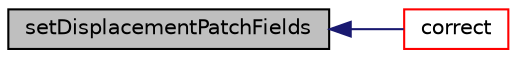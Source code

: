 digraph "setDisplacementPatchFields"
{
  bgcolor="transparent";
  edge [fontname="Helvetica",fontsize="10",labelfontname="Helvetica",labelfontsize="10"];
  node [fontname="Helvetica",fontsize="10",shape=record];
  rankdir="LR";
  Node221 [label="setDisplacementPatchFields",height=0.2,width=0.4,color="black", fillcolor="grey75", style="filled", fontcolor="black"];
  Node221 -> Node222 [dir="back",color="midnightblue",fontsize="10",style="solid",fontname="Helvetica"];
  Node222 [label="correct",height=0.2,width=0.4,color="red",URL="$a22297.html#a3ae44b28050c3aa494c1d8e18cf618c1",tooltip="Take over existing mesh position. "];
}
